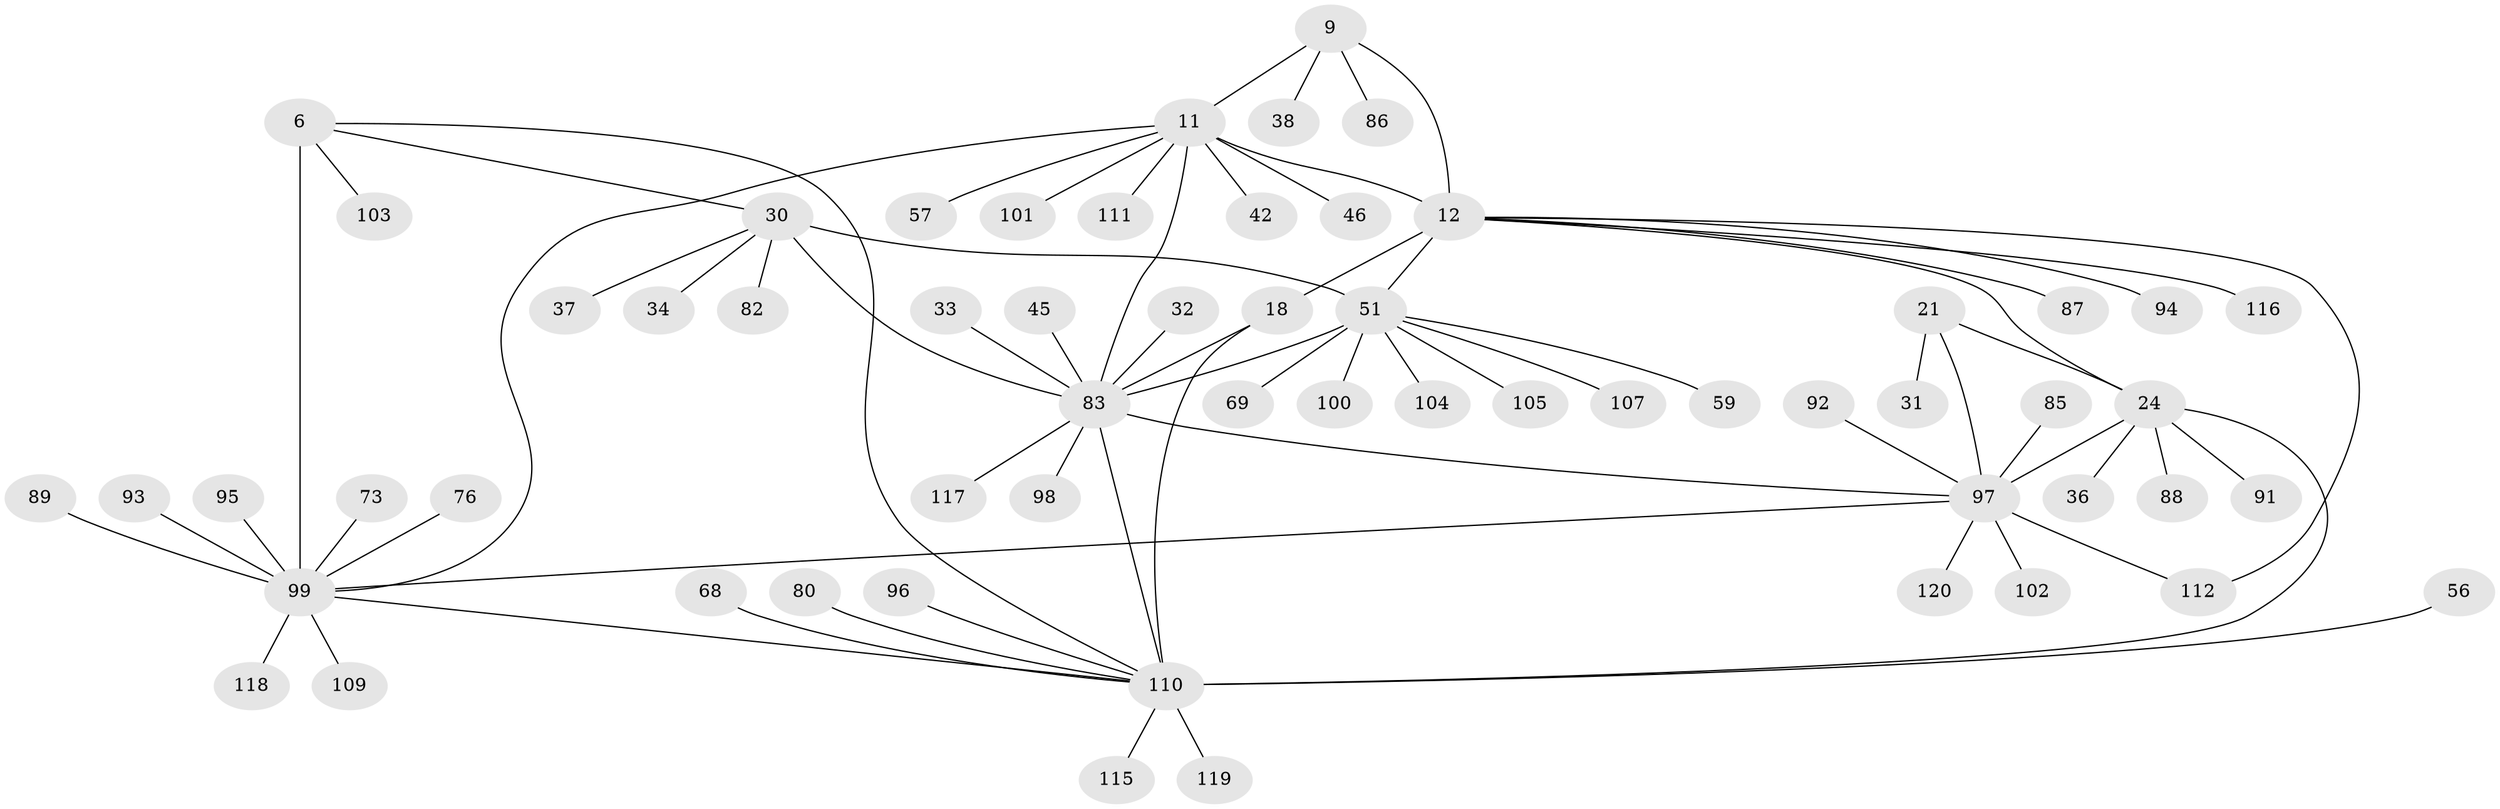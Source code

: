 // original degree distribution, {9: 0.058333333333333334, 7: 0.03333333333333333, 8: 0.05, 6: 0.058333333333333334, 11: 0.008333333333333333, 10: 0.016666666666666666, 15: 0.008333333333333333, 5: 0.016666666666666666, 12: 0.008333333333333333, 1: 0.5833333333333334, 2: 0.125, 3: 0.025, 4: 0.008333333333333333}
// Generated by graph-tools (version 1.1) at 2025/54/03/09/25 04:54:10]
// undirected, 60 vertices, 72 edges
graph export_dot {
graph [start="1"]
  node [color=gray90,style=filled];
  6 [super="+2"];
  9 [super="+7"];
  11 [super="+10"];
  12 [super="+8"];
  18 [super="+17"];
  21 [super="+20"];
  24 [super="+22"];
  30 [super="+27"];
  31;
  32;
  33;
  34;
  36;
  37;
  38;
  42;
  45;
  46;
  51 [super="+26"];
  56;
  57;
  59;
  68;
  69;
  73;
  76;
  80;
  82 [super="+40"];
  83 [super="+81+41"];
  85 [super="+78"];
  86;
  87;
  88;
  89;
  91;
  92;
  93;
  94 [super="+67"];
  95;
  96;
  97 [super="+66+75+79+84"];
  98;
  99 [super="+5+47+61+71"];
  100;
  101;
  102;
  103;
  104;
  105;
  107 [super="+52"];
  109;
  110 [super="+65+54"];
  111;
  112 [super="+70+90+106"];
  115;
  116;
  117 [super="+62+72+108+114"];
  118 [super="+77"];
  119;
  120;
  6 -- 110;
  6 -- 103;
  6 -- 30;
  6 -- 99 [weight=8];
  9 -- 11 [weight=4];
  9 -- 12 [weight=4];
  9 -- 86;
  9 -- 38;
  11 -- 12 [weight=4];
  11 -- 42;
  11 -- 101;
  11 -- 46;
  11 -- 111;
  11 -- 57;
  11 -- 83 [weight=2];
  11 -- 99;
  12 -- 51 [weight=2];
  12 -- 116;
  12 -- 18;
  12 -- 87;
  12 -- 24;
  12 -- 112;
  12 -- 94;
  18 -- 83;
  18 -- 110 [weight=8];
  21 -- 24 [weight=4];
  21 -- 31;
  21 -- 97 [weight=4];
  24 -- 36;
  24 -- 88;
  24 -- 91;
  24 -- 97 [weight=4];
  24 -- 110;
  30 -- 34;
  30 -- 37;
  30 -- 82;
  30 -- 51 [weight=4];
  30 -- 83 [weight=4];
  32 -- 83;
  33 -- 83;
  45 -- 83;
  51 -- 100;
  51 -- 69;
  51 -- 104;
  51 -- 105;
  51 -- 107;
  51 -- 59;
  51 -- 83 [weight=4];
  56 -- 110;
  68 -- 110;
  73 -- 99;
  76 -- 99;
  80 -- 110;
  83 -- 97;
  83 -- 98;
  83 -- 117;
  83 -- 110;
  85 -- 97;
  89 -- 99;
  92 -- 97;
  93 -- 99;
  95 -- 99;
  96 -- 110;
  97 -- 102;
  97 -- 112;
  97 -- 120;
  97 -- 99;
  99 -- 109;
  99 -- 118;
  99 -- 110;
  110 -- 115;
  110 -- 119;
}
